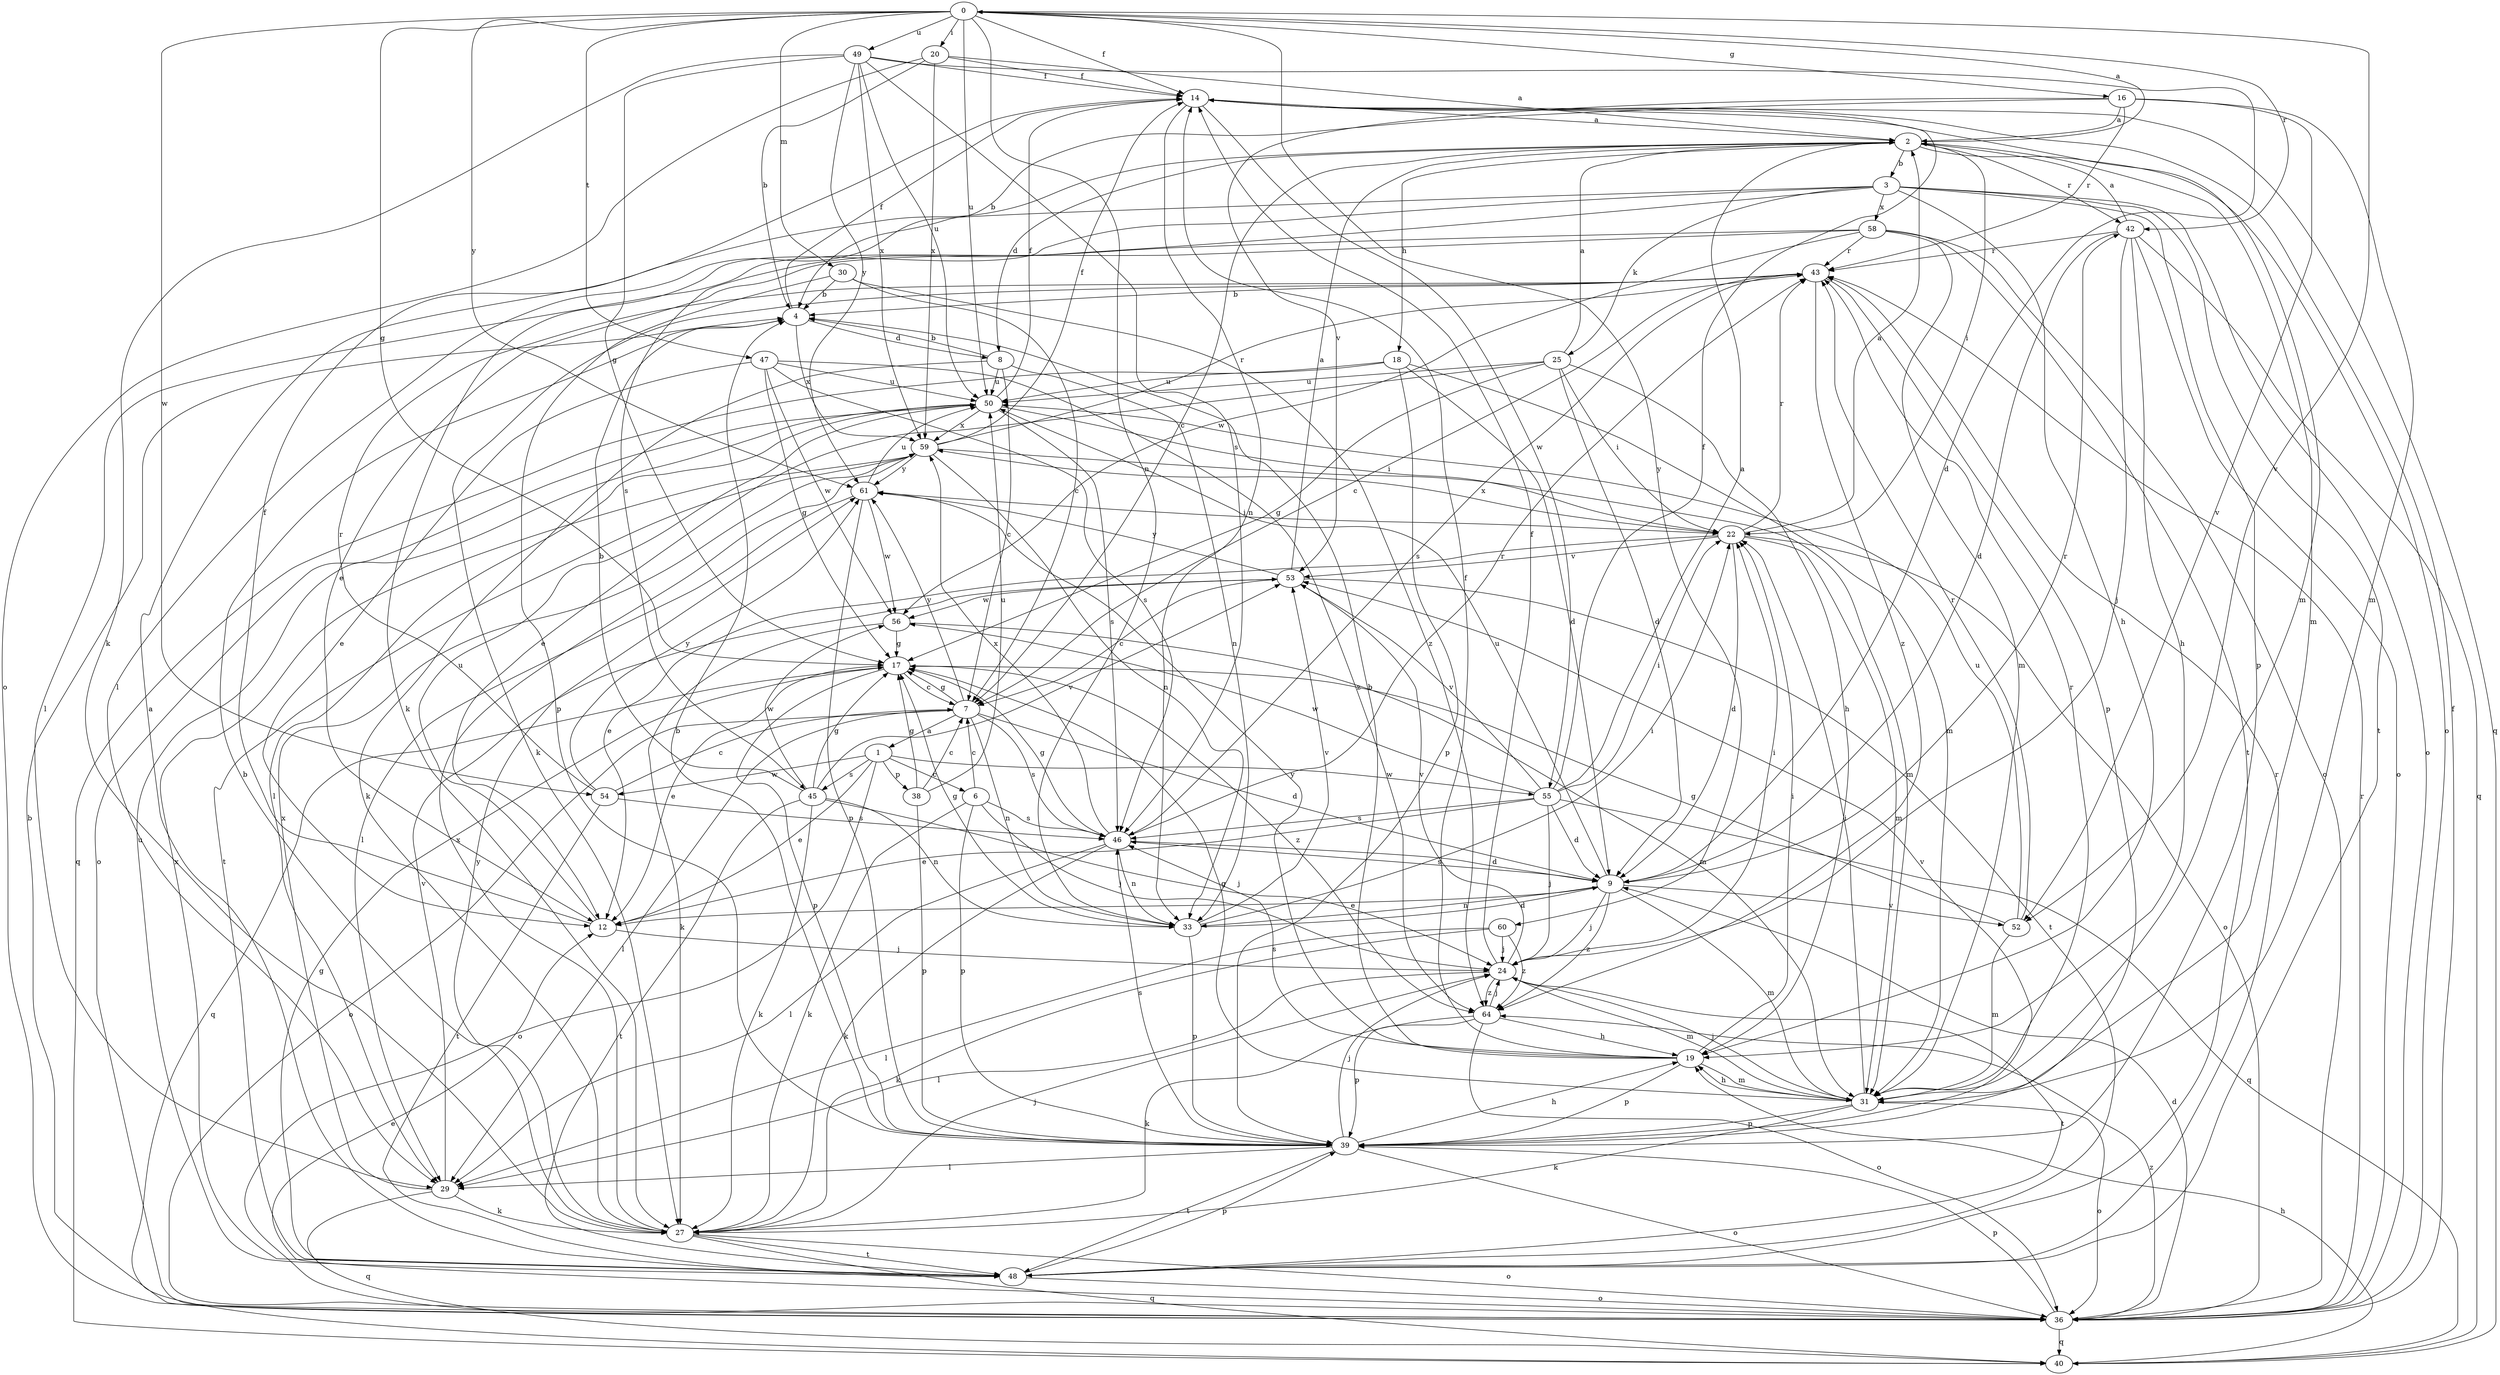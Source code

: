 strict digraph  {
0;
1;
2;
3;
4;
6;
7;
8;
9;
12;
14;
16;
17;
18;
19;
20;
22;
24;
25;
27;
29;
30;
31;
33;
36;
38;
39;
40;
42;
43;
45;
46;
47;
48;
49;
50;
52;
53;
54;
55;
56;
58;
59;
60;
61;
64;
0 -> 14  [label=f];
0 -> 16  [label=g];
0 -> 17  [label=g];
0 -> 20  [label=i];
0 -> 30  [label=m];
0 -> 33  [label=n];
0 -> 42  [label=r];
0 -> 47  [label=t];
0 -> 49  [label=u];
0 -> 50  [label=u];
0 -> 52  [label=v];
0 -> 54  [label=w];
0 -> 60  [label=y];
0 -> 61  [label=y];
1 -> 6  [label=c];
1 -> 12  [label=e];
1 -> 36  [label=o];
1 -> 38  [label=p];
1 -> 45  [label=s];
1 -> 54  [label=w];
1 -> 55  [label=w];
2 -> 0  [label=a];
2 -> 3  [label=b];
2 -> 7  [label=c];
2 -> 8  [label=d];
2 -> 18  [label=h];
2 -> 22  [label=i];
2 -> 31  [label=m];
2 -> 36  [label=o];
2 -> 42  [label=r];
3 -> 19  [label=h];
3 -> 25  [label=k];
3 -> 27  [label=k];
3 -> 29  [label=l];
3 -> 36  [label=o];
3 -> 39  [label=p];
3 -> 45  [label=s];
3 -> 48  [label=t];
3 -> 58  [label=x];
4 -> 8  [label=d];
4 -> 14  [label=f];
4 -> 59  [label=x];
6 -> 7  [label=c];
6 -> 24  [label=j];
6 -> 27  [label=k];
6 -> 39  [label=p];
6 -> 46  [label=s];
7 -> 1  [label=a];
7 -> 9  [label=d];
7 -> 17  [label=g];
7 -> 29  [label=l];
7 -> 33  [label=n];
7 -> 36  [label=o];
7 -> 46  [label=s];
7 -> 61  [label=y];
8 -> 4  [label=b];
8 -> 7  [label=c];
8 -> 27  [label=k];
8 -> 33  [label=n];
8 -> 50  [label=u];
9 -> 12  [label=e];
9 -> 24  [label=j];
9 -> 31  [label=m];
9 -> 33  [label=n];
9 -> 42  [label=r];
9 -> 46  [label=s];
9 -> 50  [label=u];
9 -> 52  [label=v];
9 -> 64  [label=z];
12 -> 14  [label=f];
12 -> 24  [label=j];
12 -> 50  [label=u];
14 -> 2  [label=a];
14 -> 31  [label=m];
14 -> 33  [label=n];
14 -> 40  [label=q];
14 -> 55  [label=w];
16 -> 2  [label=a];
16 -> 4  [label=b];
16 -> 31  [label=m];
16 -> 43  [label=r];
16 -> 52  [label=v];
16 -> 53  [label=v];
17 -> 7  [label=c];
17 -> 12  [label=e];
17 -> 39  [label=p];
17 -> 40  [label=q];
17 -> 64  [label=z];
18 -> 9  [label=d];
18 -> 31  [label=m];
18 -> 39  [label=p];
18 -> 40  [label=q];
18 -> 50  [label=u];
19 -> 4  [label=b];
19 -> 14  [label=f];
19 -> 22  [label=i];
19 -> 31  [label=m];
19 -> 39  [label=p];
19 -> 46  [label=s];
19 -> 61  [label=y];
20 -> 2  [label=a];
20 -> 4  [label=b];
20 -> 14  [label=f];
20 -> 36  [label=o];
20 -> 59  [label=x];
22 -> 2  [label=a];
22 -> 9  [label=d];
22 -> 12  [label=e];
22 -> 31  [label=m];
22 -> 36  [label=o];
22 -> 43  [label=r];
22 -> 53  [label=v];
22 -> 59  [label=x];
24 -> 14  [label=f];
24 -> 22  [label=i];
24 -> 29  [label=l];
24 -> 31  [label=m];
24 -> 48  [label=t];
24 -> 53  [label=v];
24 -> 64  [label=z];
25 -> 2  [label=a];
25 -> 9  [label=d];
25 -> 12  [label=e];
25 -> 17  [label=g];
25 -> 19  [label=h];
25 -> 22  [label=i];
25 -> 50  [label=u];
27 -> 4  [label=b];
27 -> 24  [label=j];
27 -> 36  [label=o];
27 -> 40  [label=q];
27 -> 48  [label=t];
27 -> 59  [label=x];
27 -> 61  [label=y];
29 -> 27  [label=k];
29 -> 40  [label=q];
29 -> 53  [label=v];
29 -> 59  [label=x];
30 -> 4  [label=b];
30 -> 7  [label=c];
30 -> 39  [label=p];
30 -> 64  [label=z];
31 -> 17  [label=g];
31 -> 19  [label=h];
31 -> 22  [label=i];
31 -> 24  [label=j];
31 -> 27  [label=k];
31 -> 36  [label=o];
31 -> 39  [label=p];
31 -> 43  [label=r];
33 -> 9  [label=d];
33 -> 17  [label=g];
33 -> 22  [label=i];
33 -> 39  [label=p];
33 -> 53  [label=v];
36 -> 4  [label=b];
36 -> 9  [label=d];
36 -> 12  [label=e];
36 -> 14  [label=f];
36 -> 39  [label=p];
36 -> 40  [label=q];
36 -> 43  [label=r];
36 -> 64  [label=z];
38 -> 7  [label=c];
38 -> 17  [label=g];
38 -> 39  [label=p];
38 -> 50  [label=u];
39 -> 4  [label=b];
39 -> 19  [label=h];
39 -> 24  [label=j];
39 -> 29  [label=l];
39 -> 36  [label=o];
39 -> 46  [label=s];
39 -> 48  [label=t];
39 -> 53  [label=v];
40 -> 19  [label=h];
42 -> 2  [label=a];
42 -> 9  [label=d];
42 -> 19  [label=h];
42 -> 24  [label=j];
42 -> 36  [label=o];
42 -> 40  [label=q];
42 -> 43  [label=r];
43 -> 4  [label=b];
43 -> 7  [label=c];
43 -> 27  [label=k];
43 -> 39  [label=p];
43 -> 46  [label=s];
43 -> 64  [label=z];
45 -> 4  [label=b];
45 -> 17  [label=g];
45 -> 24  [label=j];
45 -> 27  [label=k];
45 -> 33  [label=n];
45 -> 48  [label=t];
45 -> 53  [label=v];
45 -> 56  [label=w];
46 -> 9  [label=d];
46 -> 17  [label=g];
46 -> 27  [label=k];
46 -> 29  [label=l];
46 -> 33  [label=n];
46 -> 43  [label=r];
46 -> 59  [label=x];
47 -> 12  [label=e];
47 -> 17  [label=g];
47 -> 46  [label=s];
47 -> 50  [label=u];
47 -> 56  [label=w];
47 -> 64  [label=z];
48 -> 2  [label=a];
48 -> 17  [label=g];
48 -> 36  [label=o];
48 -> 39  [label=p];
48 -> 43  [label=r];
48 -> 50  [label=u];
48 -> 59  [label=x];
49 -> 9  [label=d];
49 -> 14  [label=f];
49 -> 17  [label=g];
49 -> 27  [label=k];
49 -> 46  [label=s];
49 -> 50  [label=u];
49 -> 59  [label=x];
49 -> 61  [label=y];
50 -> 14  [label=f];
50 -> 22  [label=i];
50 -> 29  [label=l];
50 -> 36  [label=o];
50 -> 46  [label=s];
50 -> 59  [label=x];
52 -> 17  [label=g];
52 -> 31  [label=m];
52 -> 43  [label=r];
52 -> 50  [label=u];
53 -> 2  [label=a];
53 -> 7  [label=c];
53 -> 48  [label=t];
53 -> 56  [label=w];
53 -> 61  [label=y];
54 -> 7  [label=c];
54 -> 43  [label=r];
54 -> 46  [label=s];
54 -> 48  [label=t];
54 -> 61  [label=y];
55 -> 2  [label=a];
55 -> 9  [label=d];
55 -> 12  [label=e];
55 -> 14  [label=f];
55 -> 22  [label=i];
55 -> 24  [label=j];
55 -> 40  [label=q];
55 -> 46  [label=s];
55 -> 53  [label=v];
55 -> 56  [label=w];
56 -> 17  [label=g];
56 -> 27  [label=k];
56 -> 31  [label=m];
58 -> 12  [label=e];
58 -> 29  [label=l];
58 -> 31  [label=m];
58 -> 36  [label=o];
58 -> 43  [label=r];
58 -> 48  [label=t];
58 -> 56  [label=w];
59 -> 14  [label=f];
59 -> 31  [label=m];
59 -> 33  [label=n];
59 -> 43  [label=r];
59 -> 48  [label=t];
59 -> 61  [label=y];
60 -> 24  [label=j];
60 -> 27  [label=k];
60 -> 29  [label=l];
60 -> 64  [label=z];
61 -> 22  [label=i];
61 -> 29  [label=l];
61 -> 39  [label=p];
61 -> 50  [label=u];
61 -> 56  [label=w];
64 -> 19  [label=h];
64 -> 24  [label=j];
64 -> 27  [label=k];
64 -> 36  [label=o];
64 -> 39  [label=p];
}
